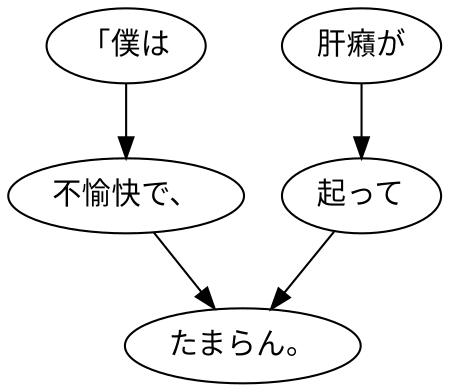digraph graph5473 {
	node0 [label="「僕は"];
	node1 [label="不愉快で、"];
	node2 [label="肝癪が"];
	node3 [label="起って"];
	node4 [label="たまらん。"];
	node0 -> node1;
	node1 -> node4;
	node2 -> node3;
	node3 -> node4;
}
